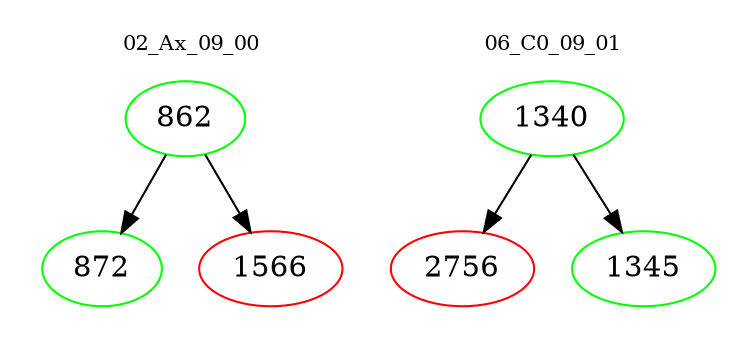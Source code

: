 digraph{
subgraph cluster_0 {
color = white
label = "02_Ax_09_00";
fontsize=10;
T0_862 [label="862", color="green"]
T0_862 -> T0_872 [color="black"]
T0_872 [label="872", color="green"]
T0_862 -> T0_1566 [color="black"]
T0_1566 [label="1566", color="red"]
}
subgraph cluster_1 {
color = white
label = "06_C0_09_01";
fontsize=10;
T1_1340 [label="1340", color="green"]
T1_1340 -> T1_2756 [color="black"]
T1_2756 [label="2756", color="red"]
T1_1340 -> T1_1345 [color="black"]
T1_1345 [label="1345", color="green"]
}
}

